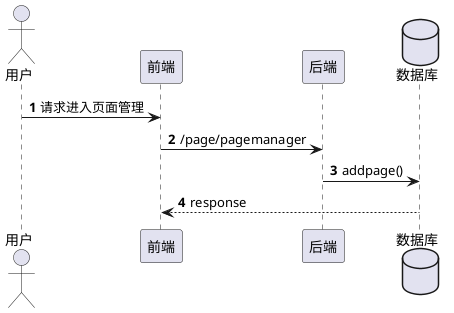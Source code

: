 @startuml
'https://plantuml.com/sequence-diagram

autonumber

actor 用户
participant 前端
participant 后端
database 数据库

用户 -> 前端 : 请求进入页面管理
前端 -> 后端 : /page/pagemanager
后端 -> 数据库 : addpage()
前端 <-- 数据库 : response
@enduml

1.用户进入填报页面
2.前端向后端请求/page/pagemanager，参数：页面编码，页面名称，表名
3.后端调用addpage()，添加数据到数据库。
4.后端返回添加成功到前端。

